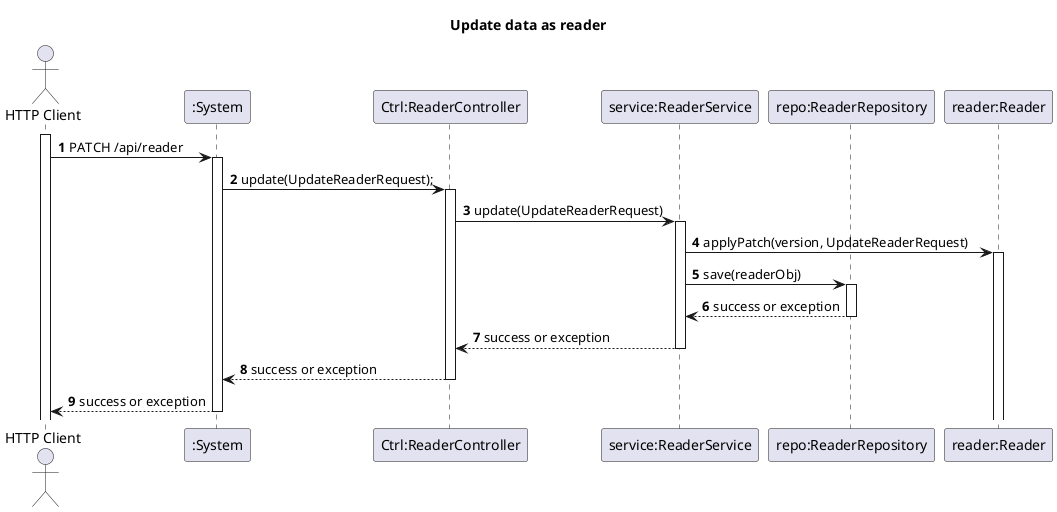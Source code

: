 @startuml
'https://plantuml.com/sequence-diagram
autoactivate on
autonumber

title Update data as reader

actor "HTTP Client" as Reader
participant ":System" as System
participant "Ctrl:ReaderController" as Ctrl
participant "service:ReaderService" as Service
participant "repo:ReaderRepository" as Repo
participant "reader:Reader" as ReaderObj

activate Reader

Reader -> System: PATCH /api/reader

System -> Ctrl: update(UpdateReaderRequest);
Ctrl -> Service: update(UpdateReaderRequest)
Service -> ReaderObj: applyPatch(version, UpdateReaderRequest)
Service -> Repo: save(readerObj)
Repo --> Service: success or exception
Service --> Ctrl: success or exception
Ctrl --> System: success or exception
System --> Reader: success or exception
@enduml
